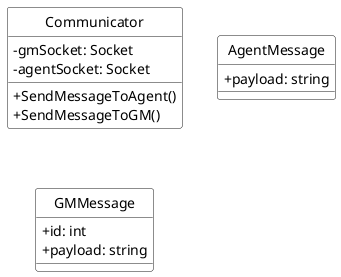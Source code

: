 @startuml
skinparam shadowing false
skinparam monochrome true
skinparam classAttributeIconSize 0
hide circles

skinparam class {
BackgroundColor white
}

class Communicator {
- gmSocket: Socket
- agentSocket: Socket

+ SendMessageToAgent()
+ SendMessageToGM()
}

class AgentMessage {
+ payload: string
}

class GMMessage {
+ id: int
+ payload: string
}
@enduml